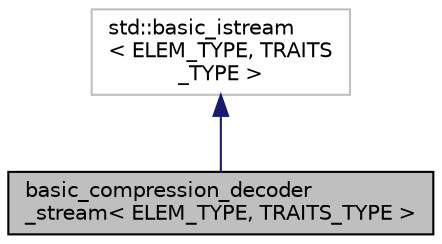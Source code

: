 digraph "basic_compression_decoder_stream&lt; ELEM_TYPE, TRAITS_TYPE &gt;"
{
 // LATEX_PDF_SIZE
  edge [fontname="Helvetica",fontsize="10",labelfontname="Helvetica",labelfontsize="10"];
  node [fontname="Helvetica",fontsize="10",shape=record];
  Node1 [label="basic_compression_decoder\l_stream\< ELEM_TYPE, TRAITS_TYPE \>",height=0.2,width=0.4,color="black", fillcolor="grey75", style="filled", fontcolor="black",tooltip="Basic generic compression decoder stream."];
  Node2 -> Node1 [dir="back",color="midnightblue",fontsize="10",style="solid"];
  Node2 [label="std::basic_istream\l\< ELEM_TYPE, TRAITS\l_TYPE \>",height=0.2,width=0.4,color="grey75", fillcolor="white", style="filled",tooltip=" "];
}
